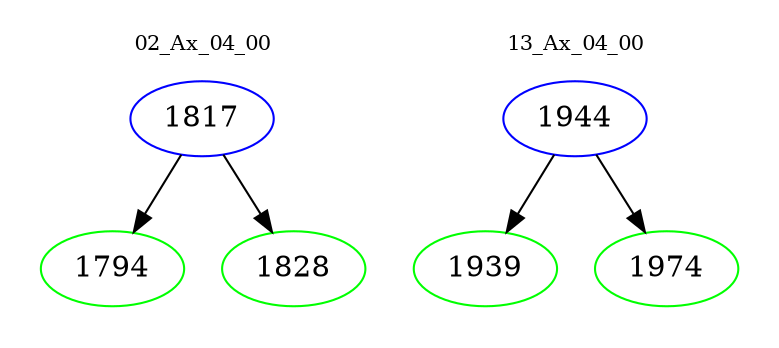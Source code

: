 digraph{
subgraph cluster_0 {
color = white
label = "02_Ax_04_00";
fontsize=10;
T0_1817 [label="1817", color="blue"]
T0_1817 -> T0_1794 [color="black"]
T0_1794 [label="1794", color="green"]
T0_1817 -> T0_1828 [color="black"]
T0_1828 [label="1828", color="green"]
}
subgraph cluster_1 {
color = white
label = "13_Ax_04_00";
fontsize=10;
T1_1944 [label="1944", color="blue"]
T1_1944 -> T1_1939 [color="black"]
T1_1939 [label="1939", color="green"]
T1_1944 -> T1_1974 [color="black"]
T1_1974 [label="1974", color="green"]
}
}
